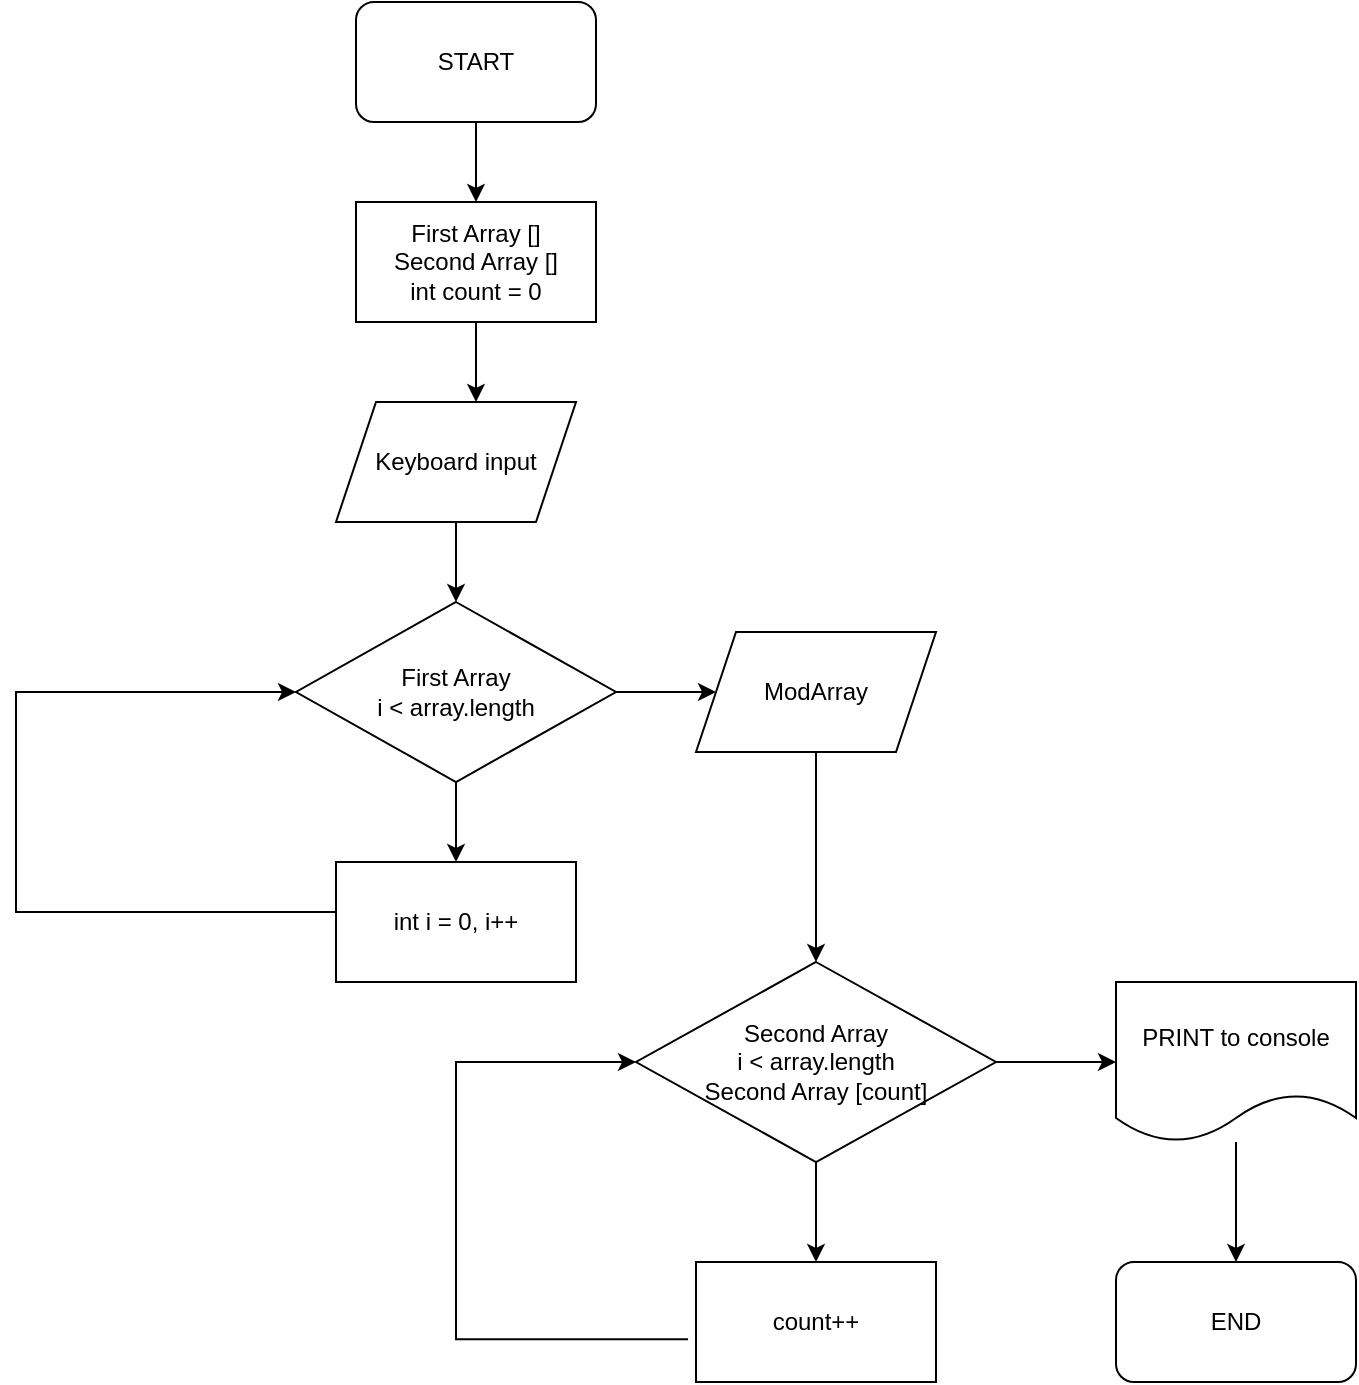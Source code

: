 <mxfile version="22.1.17" type="device">
  <diagram name="Страница — 1" id="fb2ycnzyfPzOi-fJP38A">
    <mxGraphModel dx="746" dy="459" grid="1" gridSize="10" guides="1" tooltips="1" connect="1" arrows="1" fold="1" page="1" pageScale="1" pageWidth="827" pageHeight="1169" math="0" shadow="0">
      <root>
        <mxCell id="0" />
        <mxCell id="1" parent="0" />
        <mxCell id="rQzbrnGI7KWKKlfRd2qd-12" value="" style="edgeStyle=orthogonalEdgeStyle;rounded=0;orthogonalLoop=1;jettySize=auto;html=1;" edge="1" parent="1" source="rQzbrnGI7KWKKlfRd2qd-1" target="rQzbrnGI7KWKKlfRd2qd-2">
          <mxGeometry relative="1" as="geometry" />
        </mxCell>
        <mxCell id="rQzbrnGI7KWKKlfRd2qd-1" value="START" style="rounded=1;whiteSpace=wrap;html=1;" vertex="1" parent="1">
          <mxGeometry x="220" y="20" width="120" height="60" as="geometry" />
        </mxCell>
        <mxCell id="rQzbrnGI7KWKKlfRd2qd-13" value="" style="edgeStyle=orthogonalEdgeStyle;rounded=0;orthogonalLoop=1;jettySize=auto;html=1;" edge="1" parent="1" source="rQzbrnGI7KWKKlfRd2qd-2" target="rQzbrnGI7KWKKlfRd2qd-3">
          <mxGeometry relative="1" as="geometry">
            <Array as="points">
              <mxPoint x="280" y="210" />
              <mxPoint x="280" y="210" />
            </Array>
          </mxGeometry>
        </mxCell>
        <mxCell id="rQzbrnGI7KWKKlfRd2qd-2" value="First Array []&lt;br&gt;Second Array []&lt;br&gt;int count = 0" style="rounded=0;whiteSpace=wrap;html=1;" vertex="1" parent="1">
          <mxGeometry x="220" y="120" width="120" height="60" as="geometry" />
        </mxCell>
        <mxCell id="rQzbrnGI7KWKKlfRd2qd-14" value="" style="edgeStyle=orthogonalEdgeStyle;rounded=0;orthogonalLoop=1;jettySize=auto;html=1;" edge="1" parent="1" source="rQzbrnGI7KWKKlfRd2qd-3" target="rQzbrnGI7KWKKlfRd2qd-5">
          <mxGeometry relative="1" as="geometry" />
        </mxCell>
        <mxCell id="rQzbrnGI7KWKKlfRd2qd-3" value="Keyboard input" style="shape=parallelogram;perimeter=parallelogramPerimeter;whiteSpace=wrap;html=1;fixedSize=1;" vertex="1" parent="1">
          <mxGeometry x="210" y="220" width="120" height="60" as="geometry" />
        </mxCell>
        <mxCell id="rQzbrnGI7KWKKlfRd2qd-18" value="" style="edgeStyle=orthogonalEdgeStyle;rounded=0;orthogonalLoop=1;jettySize=auto;html=1;" edge="1" parent="1" source="rQzbrnGI7KWKKlfRd2qd-4" target="rQzbrnGI7KWKKlfRd2qd-9">
          <mxGeometry relative="1" as="geometry" />
        </mxCell>
        <mxCell id="rQzbrnGI7KWKKlfRd2qd-4" value="ModArray" style="shape=parallelogram;perimeter=parallelogramPerimeter;whiteSpace=wrap;html=1;fixedSize=1;" vertex="1" parent="1">
          <mxGeometry x="390" y="335" width="120" height="60" as="geometry" />
        </mxCell>
        <mxCell id="rQzbrnGI7KWKKlfRd2qd-15" value="" style="edgeStyle=orthogonalEdgeStyle;rounded=0;orthogonalLoop=1;jettySize=auto;html=1;" edge="1" parent="1" source="rQzbrnGI7KWKKlfRd2qd-5" target="rQzbrnGI7KWKKlfRd2qd-4">
          <mxGeometry relative="1" as="geometry" />
        </mxCell>
        <mxCell id="rQzbrnGI7KWKKlfRd2qd-16" value="" style="edgeStyle=orthogonalEdgeStyle;rounded=0;orthogonalLoop=1;jettySize=auto;html=1;" edge="1" parent="1" source="rQzbrnGI7KWKKlfRd2qd-5" target="rQzbrnGI7KWKKlfRd2qd-6">
          <mxGeometry relative="1" as="geometry" />
        </mxCell>
        <mxCell id="rQzbrnGI7KWKKlfRd2qd-5" value="First Array&lt;br&gt;i &amp;lt; array.length" style="rhombus;whiteSpace=wrap;html=1;" vertex="1" parent="1">
          <mxGeometry x="190" y="320" width="160" height="90" as="geometry" />
        </mxCell>
        <mxCell id="rQzbrnGI7KWKKlfRd2qd-17" style="edgeStyle=orthogonalEdgeStyle;rounded=0;orthogonalLoop=1;jettySize=auto;html=1;" edge="1" parent="1" target="rQzbrnGI7KWKKlfRd2qd-5">
          <mxGeometry relative="1" as="geometry">
            <mxPoint x="140" y="410" as="targetPoint" />
            <mxPoint x="220" y="495" as="sourcePoint" />
            <Array as="points">
              <mxPoint x="220" y="475" />
              <mxPoint x="50" y="475" />
              <mxPoint x="50" y="365" />
            </Array>
          </mxGeometry>
        </mxCell>
        <mxCell id="rQzbrnGI7KWKKlfRd2qd-6" value="int i = 0, i++" style="rounded=0;whiteSpace=wrap;html=1;" vertex="1" parent="1">
          <mxGeometry x="210" y="450" width="120" height="60" as="geometry" />
        </mxCell>
        <mxCell id="rQzbrnGI7KWKKlfRd2qd-7" value="END" style="rounded=1;whiteSpace=wrap;html=1;" vertex="1" parent="1">
          <mxGeometry x="600" y="650" width="120" height="60" as="geometry" />
        </mxCell>
        <mxCell id="rQzbrnGI7KWKKlfRd2qd-22" value="" style="edgeStyle=orthogonalEdgeStyle;rounded=0;orthogonalLoop=1;jettySize=auto;html=1;" edge="1" parent="1" source="rQzbrnGI7KWKKlfRd2qd-8" target="rQzbrnGI7KWKKlfRd2qd-7">
          <mxGeometry relative="1" as="geometry">
            <Array as="points">
              <mxPoint x="660" y="560" />
              <mxPoint x="660" y="560" />
            </Array>
          </mxGeometry>
        </mxCell>
        <mxCell id="rQzbrnGI7KWKKlfRd2qd-8" value="PRINT to console" style="shape=document;whiteSpace=wrap;html=1;boundedLbl=1;" vertex="1" parent="1">
          <mxGeometry x="600" y="510" width="120" height="80" as="geometry" />
        </mxCell>
        <mxCell id="rQzbrnGI7KWKKlfRd2qd-19" value="" style="edgeStyle=orthogonalEdgeStyle;rounded=0;orthogonalLoop=1;jettySize=auto;html=1;" edge="1" parent="1" source="rQzbrnGI7KWKKlfRd2qd-9" target="rQzbrnGI7KWKKlfRd2qd-8">
          <mxGeometry relative="1" as="geometry" />
        </mxCell>
        <mxCell id="rQzbrnGI7KWKKlfRd2qd-20" value="" style="edgeStyle=orthogonalEdgeStyle;rounded=0;orthogonalLoop=1;jettySize=auto;html=1;" edge="1" parent="1" source="rQzbrnGI7KWKKlfRd2qd-9" target="rQzbrnGI7KWKKlfRd2qd-10">
          <mxGeometry relative="1" as="geometry" />
        </mxCell>
        <mxCell id="rQzbrnGI7KWKKlfRd2qd-9" value="Second Array&lt;br&gt;i &amp;lt; array.length&lt;br&gt;Second Array [count]" style="rhombus;whiteSpace=wrap;html=1;" vertex="1" parent="1">
          <mxGeometry x="360" y="500" width="180" height="100" as="geometry" />
        </mxCell>
        <mxCell id="rQzbrnGI7KWKKlfRd2qd-23" style="edgeStyle=orthogonalEdgeStyle;rounded=0;orthogonalLoop=1;jettySize=auto;html=1;exitX=-0.033;exitY=0.644;exitDx=0;exitDy=0;exitPerimeter=0;entryX=0;entryY=0.5;entryDx=0;entryDy=0;" edge="1" parent="1" source="rQzbrnGI7KWKKlfRd2qd-10" target="rQzbrnGI7KWKKlfRd2qd-9">
          <mxGeometry relative="1" as="geometry">
            <mxPoint x="300" y="550" as="targetPoint" />
            <mxPoint x="329.5" y="700" as="sourcePoint" />
            <Array as="points">
              <mxPoint x="270" y="689" />
              <mxPoint x="270" y="550" />
            </Array>
          </mxGeometry>
        </mxCell>
        <mxCell id="rQzbrnGI7KWKKlfRd2qd-10" value="count++" style="rounded=0;whiteSpace=wrap;html=1;" vertex="1" parent="1">
          <mxGeometry x="390" y="650" width="120" height="60" as="geometry" />
        </mxCell>
      </root>
    </mxGraphModel>
  </diagram>
</mxfile>
